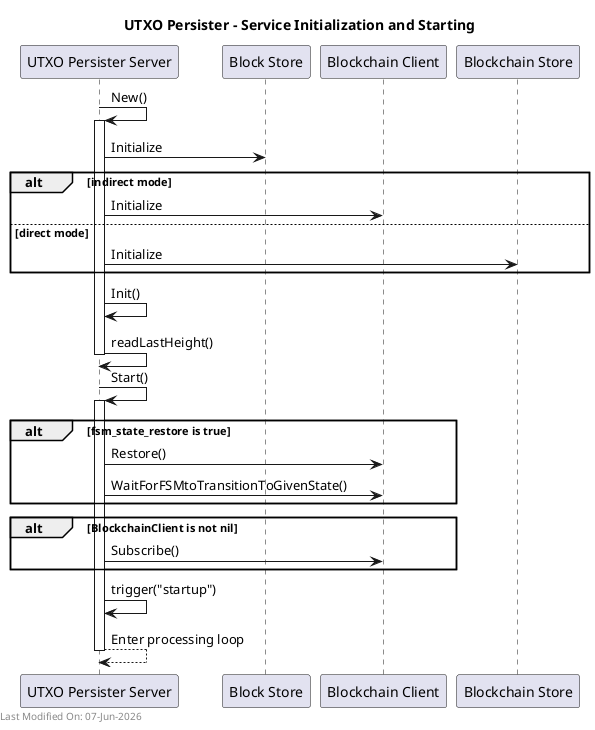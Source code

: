 @startuml
title UTXO Persister - Service Initialization and Starting

participant "UTXO Persister Server" as Server
participant "Block Store" as BlockStore
participant "Blockchain Client" as BlockchainClient
participant "Blockchain Store" as BlockchainStore

Server -> Server : New()
activate Server

Server -> BlockStore : Initialize
alt indirect mode
    Server -> BlockchainClient : Initialize
else direct mode
    Server -> BlockchainStore : Initialize
end

Server -> Server : Init()
Server -> Server : readLastHeight()

deactivate Server

Server -> Server : Start()
activate Server

alt fsm_state_restore is true
    Server -> BlockchainClient : Restore()
    Server -> BlockchainClient : WaitForFSMtoTransitionToGivenState()
end

alt BlockchainClient is not nil
    Server -> BlockchainClient : Subscribe()
end

Server -> Server : trigger("startup")
Server --> Server : Enter processing loop

deactivate Server

left footer Last Modified On: %date("dd-MMM-yyyy")

@enduml
